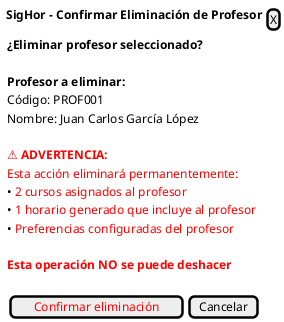 @startsalt eliminarProfesor-wireframes
{
  <b>SigHor - Confirmar Eliminación de Profesor</b> | { [X] }
  {
    <b>¿Eliminar profesor seleccionado?</b>
    .
    <b>Profesor a eliminar:</b>
    Código: PROF001
    Nombre: Juan Carlos García López
    .
    <color:red><b>⚠ ADVERTENCIA:</b></color>
    <color:red>Esta acción eliminará permanentemente:</color>
    • <color:red>2 cursos asignados al profesor</color>
    • <color:red>1 horario generado que incluye al profesor</color>
    • <color:red>Preferencias configuradas del profesor</color>
    .
    <color:red><b>Esta operación NO se puede deshacer</b></color>
    .
    { [<color:red>Confirmar eliminación</color>] | [Cancelar] }
  }
}
@endsalt
